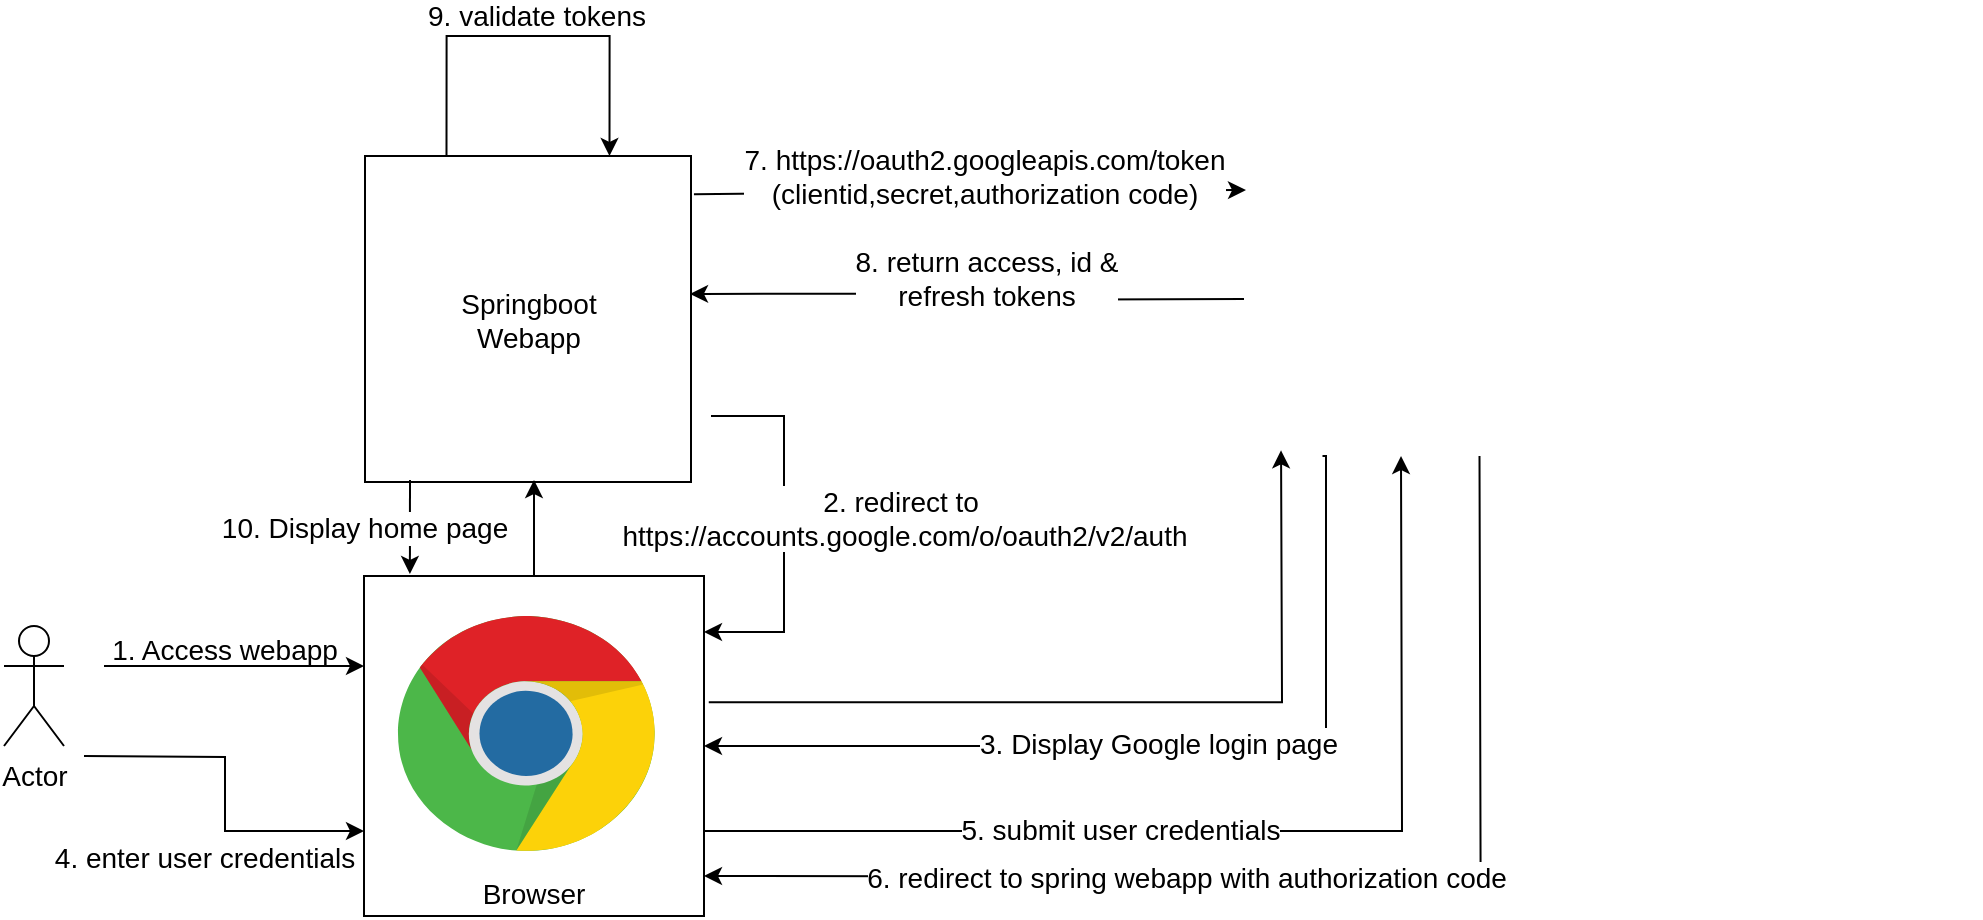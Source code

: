 <mxfile version="24.0.7" type="github">
  <diagram name="Page-1" id="14XZ083jBM_8IBByIj3f">
    <mxGraphModel dx="1306" dy="670" grid="1" gridSize="10" guides="1" tooltips="1" connect="1" arrows="1" fold="1" page="1" pageScale="1" pageWidth="850" pageHeight="1100" math="0" shadow="0">
      <root>
        <mxCell id="0" />
        <mxCell id="1" parent="0" />
        <mxCell id="D42yW-FFIJCMqk-TRc6Z-22" style="edgeStyle=orthogonalEdgeStyle;rounded=0;orthogonalLoop=1;jettySize=auto;html=1;fontSize=14;" parent="1" edge="1">
          <mxGeometry relative="1" as="geometry">
            <mxPoint x="373.5" y="360" as="sourcePoint" />
            <mxPoint x="370" y="468" as="targetPoint" />
            <Array as="points">
              <mxPoint x="410" y="360" />
              <mxPoint x="410" y="468" />
            </Array>
          </mxGeometry>
        </mxCell>
        <mxCell id="D42yW-FFIJCMqk-TRc6Z-23" value="2. redirect to&amp;nbsp;&lt;div&gt;https://&lt;span style=&quot;text-align: start; text-wrap: wrap;&quot;&gt;accounts.google.com/o/oauth2/v2/auth&lt;/span&gt;&lt;/div&gt;" style="edgeLabel;html=1;align=center;verticalAlign=middle;resizable=0;points=[];fontSize=14;" parent="D42yW-FFIJCMqk-TRc6Z-22" vertex="1" connectable="0">
          <mxGeometry x="-0.07" relative="1" as="geometry">
            <mxPoint x="60" y="1" as="offset" />
          </mxGeometry>
        </mxCell>
        <mxCell id="oPMAS6JOaMVU0MQ8NKXL-3" style="edgeStyle=orthogonalEdgeStyle;rounded=0;orthogonalLoop=1;jettySize=auto;html=1;endArrow=none;endFill=0;startArrow=classic;startFill=1;fontSize=14;exitX=0.997;exitY=0.423;exitDx=0;exitDy=0;exitPerimeter=0;" parent="1" source="D42yW-FFIJCMqk-TRc6Z-1" edge="1">
          <mxGeometry relative="1" as="geometry">
            <mxPoint x="640" y="301.5" as="targetPoint" />
          </mxGeometry>
        </mxCell>
        <mxCell id="oPMAS6JOaMVU0MQ8NKXL-5" value="8. return access, id &amp;amp; &lt;br&gt;refresh tokens" style="edgeLabel;html=1;align=center;verticalAlign=middle;resizable=0;points=[];fontSize=14;" parent="oPMAS6JOaMVU0MQ8NKXL-3" vertex="1" connectable="0">
          <mxGeometry x="0.246" relative="1" as="geometry">
            <mxPoint x="-24" y="-11" as="offset" />
          </mxGeometry>
        </mxCell>
        <mxCell id="D42yW-FFIJCMqk-TRc6Z-1" value="Springboot &lt;br&gt;Webapp" style="whiteSpace=wrap;html=1;aspect=fixed;labelBackgroundColor=none;fontSize=14;" parent="1" vertex="1">
          <mxGeometry x="200.5" y="230" width="163" height="163" as="geometry" />
        </mxCell>
        <mxCell id="D42yW-FFIJCMqk-TRc6Z-5" style="edgeStyle=orthogonalEdgeStyle;rounded=0;orthogonalLoop=1;jettySize=auto;html=1;labelBackgroundColor=none;fontColor=default;fontSize=14;" parent="1" edge="1">
          <mxGeometry relative="1" as="geometry">
            <mxPoint x="70" y="485" as="sourcePoint" />
            <mxPoint x="200" y="485" as="targetPoint" />
          </mxGeometry>
        </mxCell>
        <mxCell id="D42yW-FFIJCMqk-TRc6Z-6" value="1. Access webapp" style="edgeLabel;html=1;align=center;verticalAlign=middle;resizable=0;points=[];fontSize=14;labelBackgroundColor=none;" parent="D42yW-FFIJCMqk-TRc6Z-5" vertex="1" connectable="0">
          <mxGeometry x="0.091" y="2" relative="1" as="geometry">
            <mxPoint x="-11" y="-6" as="offset" />
          </mxGeometry>
        </mxCell>
        <mxCell id="D42yW-FFIJCMqk-TRc6Z-34" style="edgeStyle=orthogonalEdgeStyle;rounded=0;orthogonalLoop=1;jettySize=auto;html=1;entryX=0;entryY=0.75;entryDx=0;entryDy=0;fontSize=14;" parent="1" target="D42yW-FFIJCMqk-TRc6Z-15" edge="1">
          <mxGeometry relative="1" as="geometry">
            <mxPoint x="60" y="530" as="sourcePoint" />
          </mxGeometry>
        </mxCell>
        <mxCell id="D42yW-FFIJCMqk-TRc6Z-35" value="4. enter user credentials" style="edgeLabel;html=1;align=center;verticalAlign=middle;resizable=0;points=[];fontSize=14;" parent="D42yW-FFIJCMqk-TRc6Z-34" vertex="1" connectable="0">
          <mxGeometry x="0.23" y="-2" relative="1" as="geometry">
            <mxPoint x="-12" y="11" as="offset" />
          </mxGeometry>
        </mxCell>
        <mxCell id="D42yW-FFIJCMqk-TRc6Z-4" value="Actor" style="shape=umlActor;verticalLabelPosition=bottom;verticalAlign=top;html=1;outlineConnect=0;labelBackgroundColor=none;fontSize=14;" parent="1" vertex="1">
          <mxGeometry x="20" y="465" width="30" height="60" as="geometry" />
        </mxCell>
        <mxCell id="D42yW-FFIJCMqk-TRc6Z-26" style="edgeStyle=orthogonalEdgeStyle;rounded=0;orthogonalLoop=1;jettySize=auto;html=1;exitX=1.014;exitY=0.371;exitDx=0;exitDy=0;exitPerimeter=0;entryX=0.118;entryY=0.982;entryDx=0;entryDy=0;entryPerimeter=0;fontSize=14;" parent="1" source="D42yW-FFIJCMqk-TRc6Z-15" edge="1">
          <mxGeometry relative="1" as="geometry">
            <mxPoint x="450" y="490" as="sourcePoint" />
            <mxPoint x="658.526" y="377.174" as="targetPoint" />
          </mxGeometry>
        </mxCell>
        <mxCell id="D42yW-FFIJCMqk-TRc6Z-28" style="edgeStyle=orthogonalEdgeStyle;rounded=0;orthogonalLoop=1;jettySize=auto;html=1;endArrow=none;endFill=0;startArrow=classic;startFill=1;entryX=0.25;entryY=1;entryDx=0;entryDy=0;entryPerimeter=0;fontSize=14;" parent="1" source="D42yW-FFIJCMqk-TRc6Z-15" edge="1">
          <mxGeometry relative="1" as="geometry">
            <mxPoint x="679.25" y="380" as="targetPoint" />
            <Array as="points">
              <mxPoint x="681" y="525" />
              <mxPoint x="681" y="380" />
            </Array>
          </mxGeometry>
        </mxCell>
        <mxCell id="D42yW-FFIJCMqk-TRc6Z-29" value="3. Display Google login page" style="edgeLabel;html=1;align=center;verticalAlign=middle;resizable=0;points=[];fontSize=14;" parent="D42yW-FFIJCMqk-TRc6Z-28" vertex="1" connectable="0">
          <mxGeometry x="-0.008" y="1" relative="1" as="geometry">
            <mxPoint as="offset" />
          </mxGeometry>
        </mxCell>
        <mxCell id="D42yW-FFIJCMqk-TRc6Z-37" style="edgeStyle=orthogonalEdgeStyle;rounded=0;orthogonalLoop=1;jettySize=auto;html=1;exitX=1;exitY=0.75;exitDx=0;exitDy=0;entryX=0.5;entryY=1;entryDx=0;entryDy=0;entryPerimeter=0;fontSize=14;" parent="1" source="D42yW-FFIJCMqk-TRc6Z-15" edge="1">
          <mxGeometry relative="1" as="geometry">
            <mxPoint x="718.5" y="380" as="targetPoint" />
          </mxGeometry>
        </mxCell>
        <mxCell id="D42yW-FFIJCMqk-TRc6Z-38" value="5. submit user credentials" style="edgeLabel;html=1;align=center;verticalAlign=middle;resizable=0;points=[];fontSize=14;" parent="D42yW-FFIJCMqk-TRc6Z-37" vertex="1" connectable="0">
          <mxGeometry x="-0.225" y="2" relative="1" as="geometry">
            <mxPoint y="1" as="offset" />
          </mxGeometry>
        </mxCell>
        <mxCell id="D42yW-FFIJCMqk-TRc6Z-44" style="edgeStyle=orthogonalEdgeStyle;rounded=0;orthogonalLoop=1;jettySize=auto;html=1;fontSize=14;" parent="1" source="D42yW-FFIJCMqk-TRc6Z-15" edge="1">
          <mxGeometry relative="1" as="geometry">
            <mxPoint x="285" y="392" as="targetPoint" />
          </mxGeometry>
        </mxCell>
        <mxCell id="D42yW-FFIJCMqk-TRc6Z-15" value="Browser" style="whiteSpace=wrap;html=1;aspect=fixed;labelBackgroundColor=none;verticalAlign=bottom;fontSize=14;" parent="1" vertex="1">
          <mxGeometry x="200" y="440" width="170" height="170" as="geometry" />
        </mxCell>
        <mxCell id="D42yW-FFIJCMqk-TRc6Z-36" value="" style="dashed=0;outlineConnect=0;html=1;align=center;labelPosition=center;verticalLabelPosition=bottom;verticalAlign=top;shape=mxgraph.weblogos.chrome;fontSize=14;" parent="1" vertex="1">
          <mxGeometry x="217" y="460" width="130" height="120" as="geometry" />
        </mxCell>
        <mxCell id="D42yW-FFIJCMqk-TRc6Z-42" value="" style="endArrow=none;html=1;rounded=0;edgeStyle=orthogonalEdgeStyle;entryX=0.75;entryY=1;entryDx=0;entryDy=0;entryPerimeter=0;endFill=0;startArrow=classic;startFill=1;fontSize=14;" parent="1" edge="1">
          <mxGeometry width="50" height="50" relative="1" as="geometry">
            <mxPoint x="370" y="590" as="sourcePoint" />
            <mxPoint x="757.75" y="380" as="targetPoint" />
          </mxGeometry>
        </mxCell>
        <mxCell id="D42yW-FFIJCMqk-TRc6Z-43" value="6. redirect to spring webapp with authorization code" style="edgeLabel;html=1;align=center;verticalAlign=middle;resizable=0;points=[];fontSize=14;" parent="D42yW-FFIJCMqk-TRc6Z-42" vertex="1" connectable="0">
          <mxGeometry x="-0.164" relative="1" as="geometry">
            <mxPoint x="-10" as="offset" />
          </mxGeometry>
        </mxCell>
        <mxCell id="D42yW-FFIJCMqk-TRc6Z-45" value="" style="endArrow=classic;html=1;rounded=0;exitX=1.009;exitY=0.117;exitDx=0;exitDy=0;exitPerimeter=0;fontSize=14;" parent="1" source="D42yW-FFIJCMqk-TRc6Z-1" edge="1">
          <mxGeometry width="50" height="50" relative="1" as="geometry">
            <mxPoint x="420" y="250" as="sourcePoint" />
            <mxPoint x="641" y="247" as="targetPoint" />
          </mxGeometry>
        </mxCell>
        <mxCell id="D42yW-FFIJCMqk-TRc6Z-46" value="7.&amp;nbsp;https://&lt;span style=&quot;text-align: start; text-wrap: wrap;&quot;&gt;oauth2.googleapis.com/token&lt;/span&gt;&lt;br&gt;(clientid,secret,authorization code)" style="edgeLabel;html=1;align=center;verticalAlign=middle;resizable=0;points=[];fontSize=14;" parent="D42yW-FFIJCMqk-TRc6Z-45" vertex="1" connectable="0">
          <mxGeometry x="-0.137" y="3" relative="1" as="geometry">
            <mxPoint x="26" y="-5" as="offset" />
          </mxGeometry>
        </mxCell>
        <mxCell id="oPMAS6JOaMVU0MQ8NKXL-7" value="" style="endArrow=classic;html=1;rounded=0;exitX=0.138;exitY=0.994;exitDx=0;exitDy=0;exitPerimeter=0;entryX=0.135;entryY=-0.006;entryDx=0;entryDy=0;entryPerimeter=0;fontSize=14;" parent="1" source="D42yW-FFIJCMqk-TRc6Z-1" target="D42yW-FFIJCMqk-TRc6Z-15" edge="1">
          <mxGeometry relative="1" as="geometry">
            <mxPoint x="50" y="400" as="sourcePoint" />
            <mxPoint x="150" y="400" as="targetPoint" />
          </mxGeometry>
        </mxCell>
        <mxCell id="oPMAS6JOaMVU0MQ8NKXL-8" value="10. Display home page" style="edgeLabel;resizable=0;html=1;align=center;verticalAlign=middle;fontSize=14;" parent="oPMAS6JOaMVU0MQ8NKXL-7" connectable="0" vertex="1">
          <mxGeometry relative="1" as="geometry">
            <mxPoint x="-23" as="offset" />
          </mxGeometry>
        </mxCell>
        <mxCell id="oPMAS6JOaMVU0MQ8NKXL-17" value="" style="endArrow=classic;html=1;rounded=0;edgeStyle=orthogonalEdgeStyle;exitX=0.25;exitY=0;exitDx=0;exitDy=0;entryX=0.75;entryY=0;entryDx=0;entryDy=0;" parent="1" source="D42yW-FFIJCMqk-TRc6Z-1" target="D42yW-FFIJCMqk-TRc6Z-1" edge="1">
          <mxGeometry relative="1" as="geometry">
            <mxPoint x="260" y="120" as="sourcePoint" />
            <mxPoint x="320" y="220" as="targetPoint" />
            <Array as="points">
              <mxPoint x="241" y="170" />
              <mxPoint x="323" y="170" />
            </Array>
          </mxGeometry>
        </mxCell>
        <mxCell id="oPMAS6JOaMVU0MQ8NKXL-18" value="9. validate tokens" style="edgeLabel;resizable=0;html=1;align=center;verticalAlign=middle;fontSize=14;" parent="oPMAS6JOaMVU0MQ8NKXL-17" connectable="0" vertex="1">
          <mxGeometry relative="1" as="geometry">
            <mxPoint x="3" y="-10" as="offset" />
          </mxGeometry>
        </mxCell>
        <mxCell id="HrfuR1v9dzrL2fnBI_qg-3" value="" style="shape=image;verticalLabelPosition=bottom;labelBackgroundColor=default;verticalAlign=top;aspect=fixed;imageAspect=0;image=https://community.appinventor.mit.edu/uploads/default/original/3X/a/2/a2d524e6afad43ec761bd4325c04379c59726241.jpeg;" vertex="1" parent="1">
          <mxGeometry x="640" y="220" width="368.04" height="140" as="geometry" />
        </mxCell>
      </root>
    </mxGraphModel>
  </diagram>
</mxfile>
